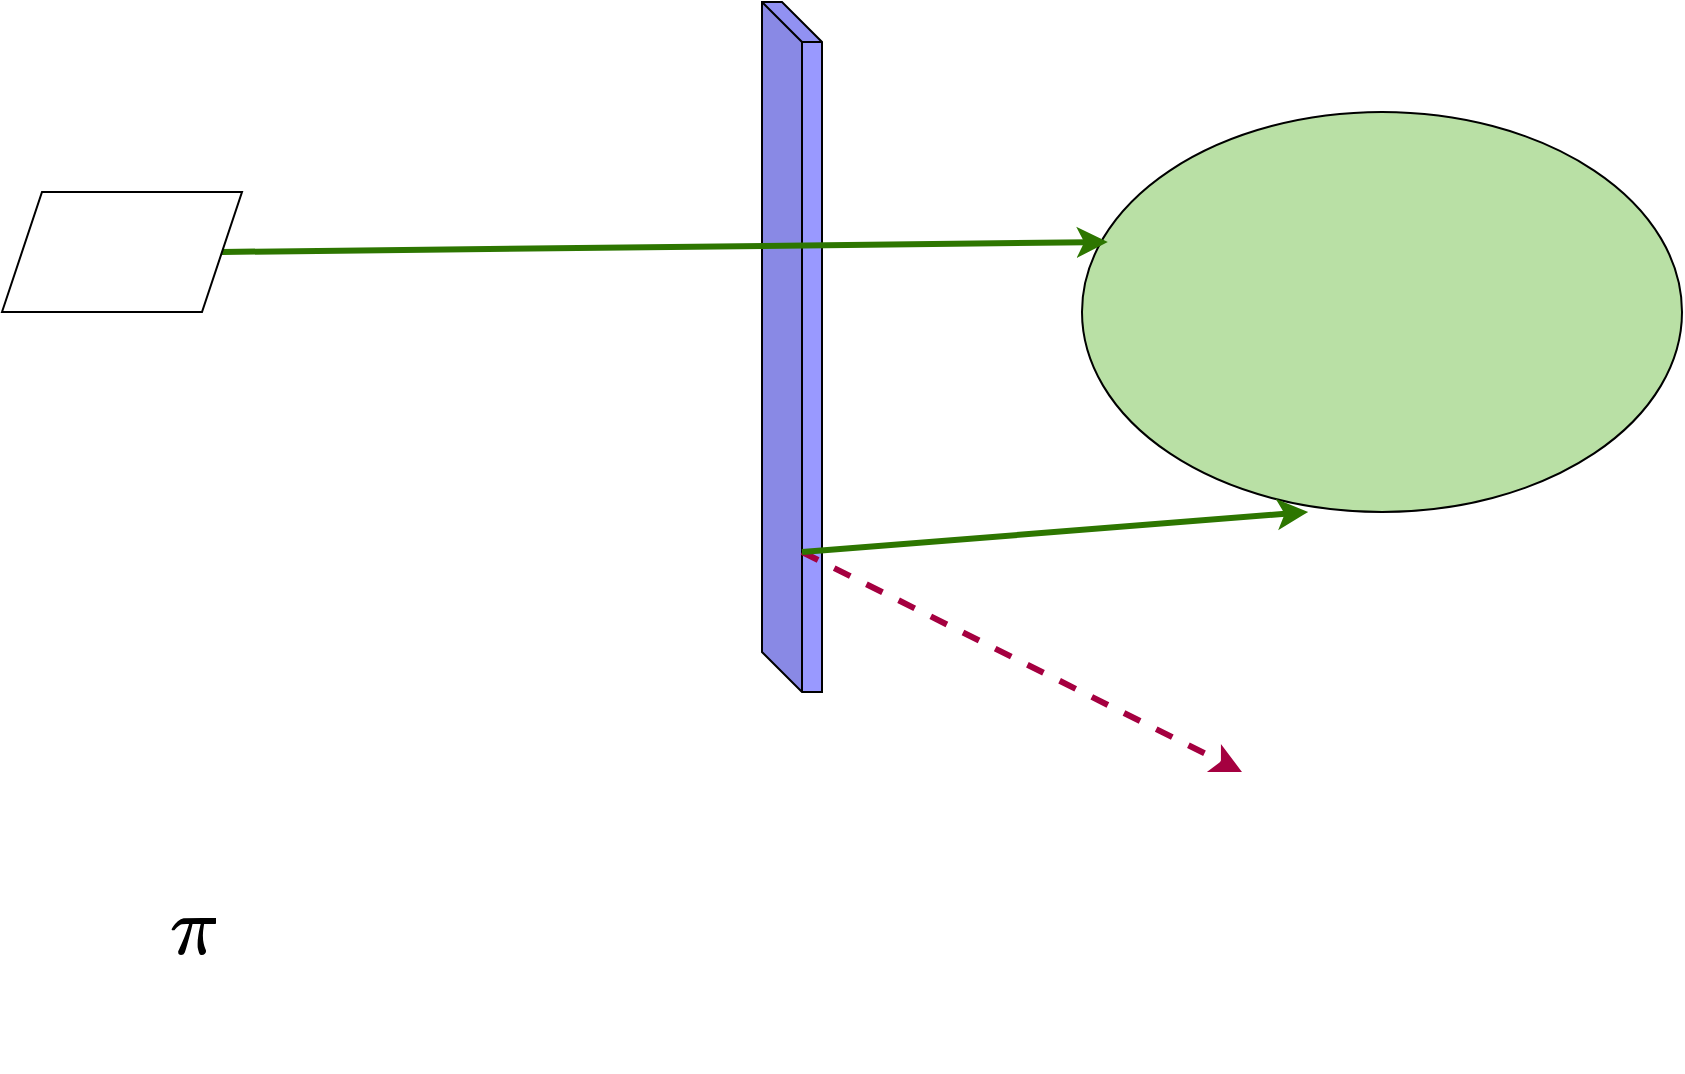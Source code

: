 <mxfile version="24.6.4" type="github">
  <diagram name="Page-1" id="52iaRe6955q-y5ZXtpo0">
    <mxGraphModel dx="1362" dy="795" grid="1" gridSize="10" guides="1" tooltips="1" connect="1" arrows="1" fold="1" page="1" pageScale="1" pageWidth="850" pageHeight="1100" math="1" shadow="0">
      <root>
        <mxCell id="0" />
        <mxCell id="1" parent="0" />
        <mxCell id="1pObTijFMrVAMqZZZPtP-1" value="&lt;div style=&quot;font-size: 35px;&quot;&gt;&lt;svg xmlns:xlink=&quot;http://www.w3.org/1999/xlink&quot; viewBox=&quot;0 -431 570 442&quot; role=&quot;img&quot; height=&quot;1ex&quot; width=&quot;1.29ex&quot; xmlns=&quot;http://www.w3.org/2000/svg&quot; style=&quot;vertical-align: -0.025ex; font-size: 35px;&quot;&gt;&lt;defs style=&quot;font-size: 35px;&quot;&gt;&lt;path style=&quot;font-size: 35px;&quot; d=&quot;M132 -11Q98 -11 98 22V33L111 61Q186 219 220 334L228 358H196Q158 358 142 355T103 336Q92 329 81 318T62 297T53 285Q51 284 38 284Q19 284 19 294Q19 300 38 329T93 391T164 429Q171 431 389 431Q549 431 553 430Q573 423 573 402Q573 371 541 360Q535 358 472 358H408L405 341Q393 269 393 222Q393 170 402 129T421 65T431 37Q431 20 417 5T381 -10Q370 -10 363 -7T347 17T331 77Q330 86 330 121Q330 170 339 226T357 318T367 358H269L268 354Q268 351 249 275T206 114T175 17Q164 -11 132 -11Z&quot; id=&quot;MJX-2-TEX-I-1D70B&quot;&gt;&lt;/path&gt;&lt;/defs&gt;&lt;g style=&quot;font-size: 35px;&quot; transform=&quot;scale(1,-1)&quot; stroke-width=&quot;0&quot; fill=&quot;currentColor&quot; stroke=&quot;currentColor&quot;&gt;&lt;g style=&quot;font-size: 35px;&quot; data-mml-node=&quot;math&quot;&gt;&lt;g style=&quot;font-size: 35px;&quot; data-mml-node=&quot;mi&quot;&gt;&lt;use style=&quot;font-size: 35px;&quot; xlink:href=&quot;#MJX-2-TEX-I-1D70B&quot; data-c=&quot;1D70B&quot;&gt;&lt;/use&gt;&lt;/g&gt;&lt;/g&gt;&lt;/g&gt;&lt;/svg&gt;&lt;/div&gt;&lt;div style=&quot;font-size: 35px;&quot;&gt;&lt;br style=&quot;font-size: 35px;&quot;&gt;&lt;/div&gt;" style="text;html=1;align=center;verticalAlign=middle;resizable=0;points=[];autosize=1;strokeColor=none;fillColor=none;strokeWidth=1;fontSize=35;fontStyle=1;rotation=0;" vertex="1" parent="1">
          <mxGeometry x="70" y="560" width="50" height="100" as="geometry" />
        </mxCell>
        <mxCell id="1pObTijFMrVAMqZZZPtP-7" value="" style="ellipse;whiteSpace=wrap;html=1;fillColor=#B9E0A5;" vertex="1" parent="1">
          <mxGeometry x="540" y="180" width="300" height="200" as="geometry" />
        </mxCell>
        <mxCell id="1pObTijFMrVAMqZZZPtP-13" value="" style="shape=cube;whiteSpace=wrap;html=1;boundedLbl=1;backgroundOutline=1;darkOpacity=0.05;darkOpacity2=0.1;fillColor=#9999FF;" vertex="1" parent="1">
          <mxGeometry x="380" y="125" width="30" height="345" as="geometry" />
        </mxCell>
        <mxCell id="1pObTijFMrVAMqZZZPtP-15" value="" style="endArrow=classic;html=1;rounded=0;entryX=0.043;entryY=0.325;entryDx=0;entryDy=0;entryPerimeter=0;strokeWidth=3;fillColor=#60a917;strokeColor=#2D7600;" edge="1" parent="1" target="1pObTijFMrVAMqZZZPtP-7">
          <mxGeometry width="50" height="50" relative="1" as="geometry">
            <mxPoint x="110" y="250" as="sourcePoint" />
            <mxPoint x="370" y="250" as="targetPoint" />
          </mxGeometry>
        </mxCell>
        <mxCell id="1pObTijFMrVAMqZZZPtP-16" value="" style="endArrow=classic;html=1;rounded=0;dashed=1;strokeWidth=3;fillColor=#d80073;strokeColor=#A50040;" edge="1" parent="1">
          <mxGeometry width="50" height="50" relative="1" as="geometry">
            <mxPoint x="400" y="400" as="sourcePoint" />
            <mxPoint x="620" y="510" as="targetPoint" />
          </mxGeometry>
        </mxCell>
        <mxCell id="1pObTijFMrVAMqZZZPtP-18" value="" style="endArrow=classic;html=1;rounded=0;entryX=0.377;entryY=1;entryDx=0;entryDy=0;entryPerimeter=0;strokeWidth=3;fillColor=#60a917;strokeColor=#2D7600;" edge="1" parent="1" target="1pObTijFMrVAMqZZZPtP-7">
          <mxGeometry width="50" height="50" relative="1" as="geometry">
            <mxPoint x="400" y="400" as="sourcePoint" />
            <mxPoint x="550" y="460" as="targetPoint" />
          </mxGeometry>
        </mxCell>
        <mxCell id="1pObTijFMrVAMqZZZPtP-20" value="" style="shape=parallelogram;perimeter=parallelogramPerimeter;whiteSpace=wrap;html=1;fixedSize=1;" vertex="1" parent="1">
          <mxGeometry y="220" width="120" height="60" as="geometry" />
        </mxCell>
      </root>
    </mxGraphModel>
  </diagram>
</mxfile>

